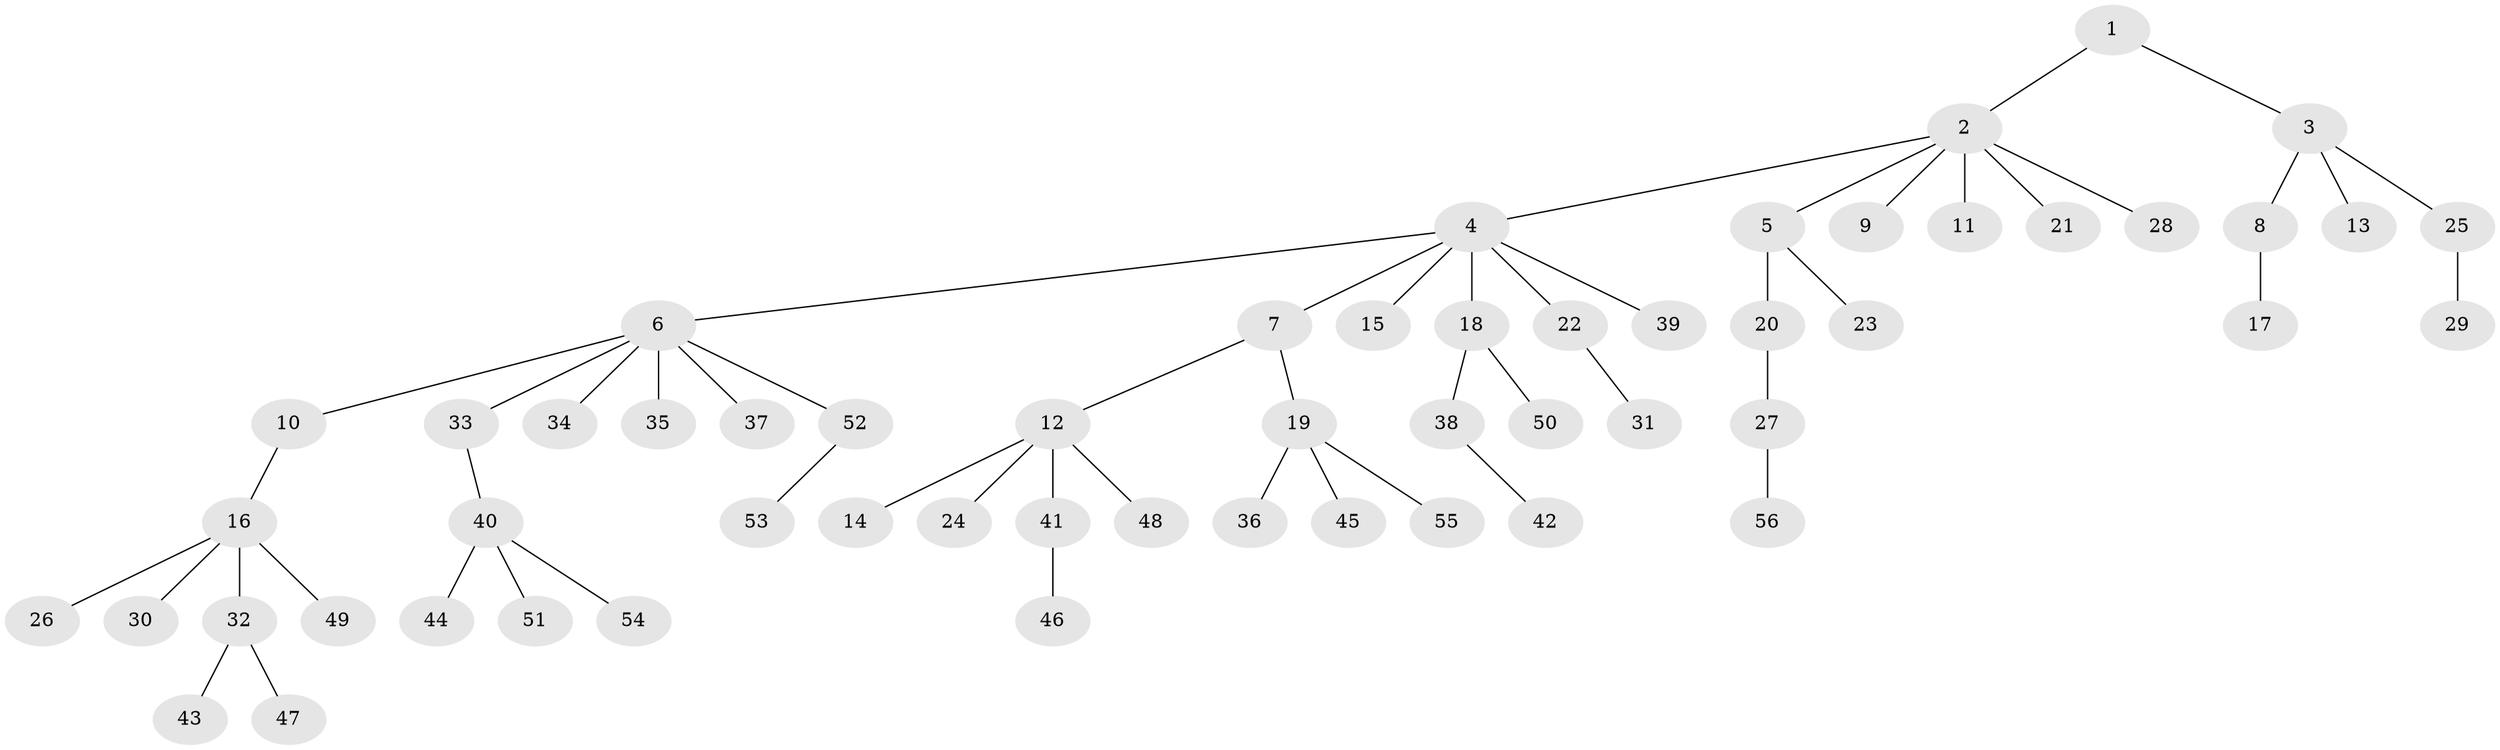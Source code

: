 // coarse degree distribution, {1: 0.7878787878787878, 2: 0.09090909090909091, 7: 0.030303030303030304, 4: 0.030303030303030304, 11: 0.030303030303030304, 10: 0.030303030303030304}
// Generated by graph-tools (version 1.1) at 2025/57/03/04/25 21:57:09]
// undirected, 56 vertices, 55 edges
graph export_dot {
graph [start="1"]
  node [color=gray90,style=filled];
  1;
  2;
  3;
  4;
  5;
  6;
  7;
  8;
  9;
  10;
  11;
  12;
  13;
  14;
  15;
  16;
  17;
  18;
  19;
  20;
  21;
  22;
  23;
  24;
  25;
  26;
  27;
  28;
  29;
  30;
  31;
  32;
  33;
  34;
  35;
  36;
  37;
  38;
  39;
  40;
  41;
  42;
  43;
  44;
  45;
  46;
  47;
  48;
  49;
  50;
  51;
  52;
  53;
  54;
  55;
  56;
  1 -- 2;
  1 -- 3;
  2 -- 4;
  2 -- 5;
  2 -- 9;
  2 -- 11;
  2 -- 21;
  2 -- 28;
  3 -- 8;
  3 -- 13;
  3 -- 25;
  4 -- 6;
  4 -- 7;
  4 -- 15;
  4 -- 18;
  4 -- 22;
  4 -- 39;
  5 -- 20;
  5 -- 23;
  6 -- 10;
  6 -- 33;
  6 -- 34;
  6 -- 35;
  6 -- 37;
  6 -- 52;
  7 -- 12;
  7 -- 19;
  8 -- 17;
  10 -- 16;
  12 -- 14;
  12 -- 24;
  12 -- 41;
  12 -- 48;
  16 -- 26;
  16 -- 30;
  16 -- 32;
  16 -- 49;
  18 -- 38;
  18 -- 50;
  19 -- 36;
  19 -- 45;
  19 -- 55;
  20 -- 27;
  22 -- 31;
  25 -- 29;
  27 -- 56;
  32 -- 43;
  32 -- 47;
  33 -- 40;
  38 -- 42;
  40 -- 44;
  40 -- 51;
  40 -- 54;
  41 -- 46;
  52 -- 53;
}
